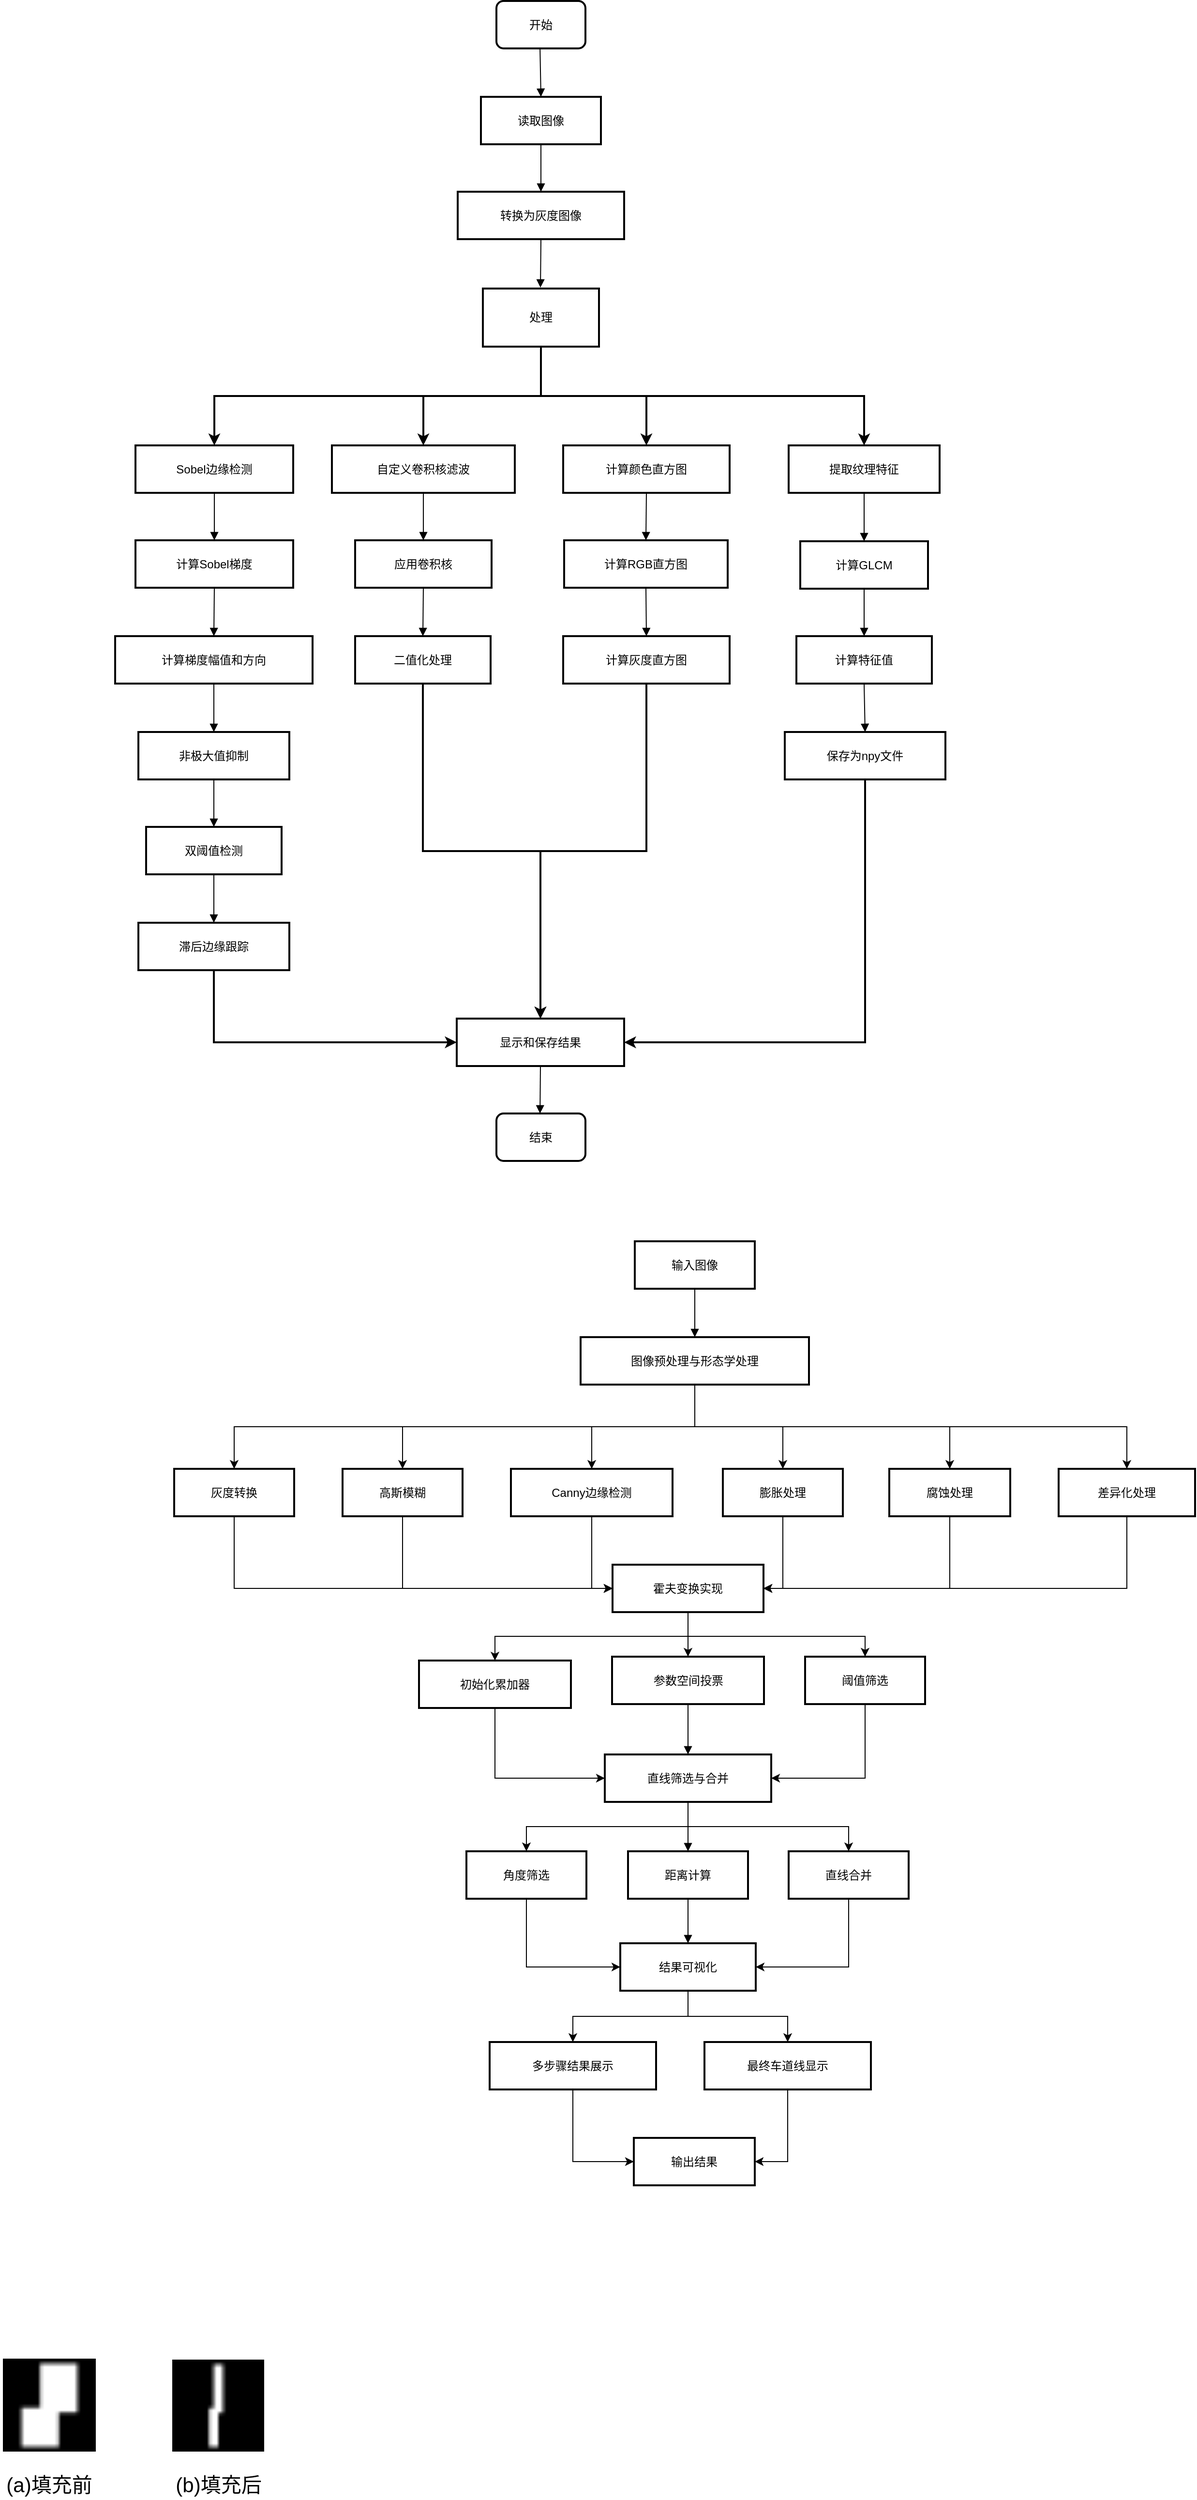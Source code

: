 <mxfile version="25.0.2">
  <diagram name="第 1 页" id="lVf8JcXpgx1kLoaMJHn8">
    <mxGraphModel dx="1418" dy="686" grid="0" gridSize="10" guides="1" tooltips="1" connect="1" arrows="1" fold="1" page="0" pageScale="1" pageWidth="827" pageHeight="1169" math="0" shadow="0">
      <root>
        <mxCell id="0" />
        <mxCell id="1" parent="0" />
        <mxCell id="E30tWj_9abolKKmnTT2v-48" value="开始" style="whiteSpace=wrap;strokeWidth=2;rounded=1;" vertex="1" parent="1">
          <mxGeometry x="414" y="20" width="92" height="49" as="geometry" />
        </mxCell>
        <mxCell id="E30tWj_9abolKKmnTT2v-49" value="读取图像" style="whiteSpace=wrap;strokeWidth=2;" vertex="1" parent="1">
          <mxGeometry x="398" y="119" width="124" height="49" as="geometry" />
        </mxCell>
        <mxCell id="E30tWj_9abolKKmnTT2v-50" value="转换为灰度图像" style="whiteSpace=wrap;strokeWidth=2;" vertex="1" parent="1">
          <mxGeometry x="374" y="217" width="172" height="49" as="geometry" />
        </mxCell>
        <mxCell id="E30tWj_9abolKKmnTT2v-52" value="Sobel边缘检测" style="whiteSpace=wrap;strokeWidth=2;" vertex="1" parent="1">
          <mxGeometry x="41" y="479" width="163" height="49" as="geometry" />
        </mxCell>
        <mxCell id="E30tWj_9abolKKmnTT2v-53" value="计算Sobel梯度" style="whiteSpace=wrap;strokeWidth=2;" vertex="1" parent="1">
          <mxGeometry x="41" y="577" width="163" height="49" as="geometry" />
        </mxCell>
        <mxCell id="E30tWj_9abolKKmnTT2v-54" value="计算梯度幅值和方向" style="whiteSpace=wrap;strokeWidth=2;" vertex="1" parent="1">
          <mxGeometry x="20" y="676" width="204" height="49" as="geometry" />
        </mxCell>
        <mxCell id="E30tWj_9abolKKmnTT2v-55" value="非极大值抑制" style="whiteSpace=wrap;strokeWidth=2;" vertex="1" parent="1">
          <mxGeometry x="44" y="775" width="156" height="49" as="geometry" />
        </mxCell>
        <mxCell id="E30tWj_9abolKKmnTT2v-56" value="双阈值检测" style="whiteSpace=wrap;strokeWidth=2;" vertex="1" parent="1">
          <mxGeometry x="52" y="873" width="140" height="49" as="geometry" />
        </mxCell>
        <mxCell id="E30tWj_9abolKKmnTT2v-99" style="edgeStyle=orthogonalEdgeStyle;rounded=0;orthogonalLoop=1;jettySize=auto;html=1;exitX=0.5;exitY=1;exitDx=0;exitDy=0;entryX=0;entryY=0.5;entryDx=0;entryDy=0;strokeWidth=2;" edge="1" parent="1" source="E30tWj_9abolKKmnTT2v-57" target="E30tWj_9abolKKmnTT2v-68">
          <mxGeometry relative="1" as="geometry" />
        </mxCell>
        <mxCell id="E30tWj_9abolKKmnTT2v-57" value="滞后边缘跟踪" style="whiteSpace=wrap;strokeWidth=2;" vertex="1" parent="1">
          <mxGeometry x="44" y="972" width="156" height="49" as="geometry" />
        </mxCell>
        <mxCell id="E30tWj_9abolKKmnTT2v-58" value="自定义卷积核滤波" style="whiteSpace=wrap;strokeWidth=2;" vertex="1" parent="1">
          <mxGeometry x="244" y="479" width="189" height="49" as="geometry" />
        </mxCell>
        <mxCell id="E30tWj_9abolKKmnTT2v-59" value="应用卷积核" style="whiteSpace=wrap;strokeWidth=2;" vertex="1" parent="1">
          <mxGeometry x="268" y="577" width="141" height="49" as="geometry" />
        </mxCell>
        <mxCell id="E30tWj_9abolKKmnTT2v-100" style="edgeStyle=orthogonalEdgeStyle;rounded=0;orthogonalLoop=1;jettySize=auto;html=1;exitX=0.5;exitY=1;exitDx=0;exitDy=0;entryX=0.5;entryY=0;entryDx=0;entryDy=0;strokeWidth=2;" edge="1" parent="1" source="E30tWj_9abolKKmnTT2v-60" target="E30tWj_9abolKKmnTT2v-68">
          <mxGeometry relative="1" as="geometry" />
        </mxCell>
        <mxCell id="E30tWj_9abolKKmnTT2v-60" value="二值化处理" style="whiteSpace=wrap;strokeWidth=2;" vertex="1" parent="1">
          <mxGeometry x="268" y="676" width="140" height="49" as="geometry" />
        </mxCell>
        <mxCell id="E30tWj_9abolKKmnTT2v-61" value="计算颜色直方图" style="whiteSpace=wrap;strokeWidth=2;" vertex="1" parent="1">
          <mxGeometry x="483" y="479" width="172" height="49" as="geometry" />
        </mxCell>
        <mxCell id="E30tWj_9abolKKmnTT2v-62" value="计算RGB直方图" style="whiteSpace=wrap;strokeWidth=2;" vertex="1" parent="1">
          <mxGeometry x="484" y="577" width="169" height="49" as="geometry" />
        </mxCell>
        <mxCell id="E30tWj_9abolKKmnTT2v-101" style="edgeStyle=orthogonalEdgeStyle;rounded=0;orthogonalLoop=1;jettySize=auto;html=1;exitX=0.5;exitY=1;exitDx=0;exitDy=0;entryX=0.5;entryY=0;entryDx=0;entryDy=0;strokeWidth=2;" edge="1" parent="1" source="E30tWj_9abolKKmnTT2v-63" target="E30tWj_9abolKKmnTT2v-68">
          <mxGeometry relative="1" as="geometry" />
        </mxCell>
        <mxCell id="E30tWj_9abolKKmnTT2v-63" value="计算灰度直方图" style="whiteSpace=wrap;strokeWidth=2;" vertex="1" parent="1">
          <mxGeometry x="483" y="676" width="172" height="49" as="geometry" />
        </mxCell>
        <mxCell id="E30tWj_9abolKKmnTT2v-64" value="提取纹理特征" style="whiteSpace=wrap;strokeWidth=2;" vertex="1" parent="1">
          <mxGeometry x="716" y="479" width="156" height="49" as="geometry" />
        </mxCell>
        <mxCell id="E30tWj_9abolKKmnTT2v-65" value="计算GLCM" style="whiteSpace=wrap;strokeWidth=2;" vertex="1" parent="1">
          <mxGeometry x="728" y="578" width="132" height="49" as="geometry" />
        </mxCell>
        <mxCell id="E30tWj_9abolKKmnTT2v-66" value="计算特征值" style="whiteSpace=wrap;strokeWidth=2;" vertex="1" parent="1">
          <mxGeometry x="724" y="676" width="140" height="49" as="geometry" />
        </mxCell>
        <mxCell id="E30tWj_9abolKKmnTT2v-102" style="edgeStyle=orthogonalEdgeStyle;rounded=0;orthogonalLoop=1;jettySize=auto;html=1;exitX=0.5;exitY=1;exitDx=0;exitDy=0;entryX=1;entryY=0.5;entryDx=0;entryDy=0;strokeWidth=2;" edge="1" parent="1" source="E30tWj_9abolKKmnTT2v-67" target="E30tWj_9abolKKmnTT2v-68">
          <mxGeometry relative="1" as="geometry" />
        </mxCell>
        <mxCell id="E30tWj_9abolKKmnTT2v-67" value="保存为npy文件" style="whiteSpace=wrap;strokeWidth=2;" vertex="1" parent="1">
          <mxGeometry x="712" y="775" width="166" height="49" as="geometry" />
        </mxCell>
        <mxCell id="E30tWj_9abolKKmnTT2v-68" value="显示和保存结果" style="whiteSpace=wrap;strokeWidth=2;" vertex="1" parent="1">
          <mxGeometry x="373" y="1071" width="173" height="49" as="geometry" />
        </mxCell>
        <mxCell id="E30tWj_9abolKKmnTT2v-69" value="结束" style="whiteSpace=wrap;strokeWidth=2;rounded=1;" vertex="1" parent="1">
          <mxGeometry x="414" y="1169" width="92" height="49" as="geometry" />
        </mxCell>
        <mxCell id="E30tWj_9abolKKmnTT2v-70" value="" style="curved=1;startArrow=none;endArrow=block;exitX=0.49;exitY=0.99;entryX=0.5;entryY=-0.01;rounded=0;" edge="1" parent="1" source="E30tWj_9abolKKmnTT2v-48" target="E30tWj_9abolKKmnTT2v-49">
          <mxGeometry relative="1" as="geometry">
            <Array as="points" />
          </mxGeometry>
        </mxCell>
        <mxCell id="E30tWj_9abolKKmnTT2v-71" value="" style="curved=1;startArrow=none;endArrow=block;exitX=0.5;exitY=0.99;entryX=0.5;entryY=0.01;rounded=0;" edge="1" parent="1" source="E30tWj_9abolKKmnTT2v-49" target="E30tWj_9abolKKmnTT2v-50">
          <mxGeometry relative="1" as="geometry">
            <Array as="points" />
          </mxGeometry>
        </mxCell>
        <mxCell id="E30tWj_9abolKKmnTT2v-72" value="" style="curved=1;startArrow=none;endArrow=block;exitX=0.5;exitY=1;entryX=0.5;entryY=0;rounded=0;" edge="1" parent="1" source="E30tWj_9abolKKmnTT2v-50">
          <mxGeometry relative="1" as="geometry">
            <Array as="points" />
            <mxPoint x="459.5" y="316" as="targetPoint" />
          </mxGeometry>
        </mxCell>
        <mxCell id="E30tWj_9abolKKmnTT2v-74" value="" style="curved=1;startArrow=none;endArrow=block;exitX=0.5;exitY=0.99;entryX=0.5;entryY=0.01;rounded=0;" edge="1" parent="1" source="E30tWj_9abolKKmnTT2v-52" target="E30tWj_9abolKKmnTT2v-53">
          <mxGeometry relative="1" as="geometry">
            <Array as="points" />
          </mxGeometry>
        </mxCell>
        <mxCell id="E30tWj_9abolKKmnTT2v-75" value="" style="curved=1;startArrow=none;endArrow=block;exitX=0.5;exitY=1;entryX=0.5;entryY=0;rounded=0;" edge="1" parent="1" source="E30tWj_9abolKKmnTT2v-53" target="E30tWj_9abolKKmnTT2v-54">
          <mxGeometry relative="1" as="geometry">
            <Array as="points" />
          </mxGeometry>
        </mxCell>
        <mxCell id="E30tWj_9abolKKmnTT2v-76" value="" style="curved=1;startArrow=none;endArrow=block;exitX=0.5;exitY=0.99;entryX=0.5;entryY=-0.01;rounded=0;" edge="1" parent="1" source="E30tWj_9abolKKmnTT2v-54" target="E30tWj_9abolKKmnTT2v-55">
          <mxGeometry relative="1" as="geometry">
            <Array as="points" />
          </mxGeometry>
        </mxCell>
        <mxCell id="E30tWj_9abolKKmnTT2v-77" value="" style="curved=1;startArrow=none;endArrow=block;exitX=0.5;exitY=0.99;entryX=0.5;entryY=0.01;rounded=0;" edge="1" parent="1" source="E30tWj_9abolKKmnTT2v-55" target="E30tWj_9abolKKmnTT2v-56">
          <mxGeometry relative="1" as="geometry">
            <Array as="points" />
          </mxGeometry>
        </mxCell>
        <mxCell id="E30tWj_9abolKKmnTT2v-78" value="" style="curved=1;startArrow=none;endArrow=block;exitX=0.5;exitY=1;entryX=0.5;entryY=0;rounded=0;" edge="1" parent="1" source="E30tWj_9abolKKmnTT2v-56" target="E30tWj_9abolKKmnTT2v-57">
          <mxGeometry relative="1" as="geometry">
            <Array as="points" />
          </mxGeometry>
        </mxCell>
        <mxCell id="E30tWj_9abolKKmnTT2v-80" value="" style="curved=1;startArrow=none;endArrow=block;exitX=0.5;exitY=0.99;entryX=0.5;entryY=0.01;rounded=0;" edge="1" parent="1" source="E30tWj_9abolKKmnTT2v-58" target="E30tWj_9abolKKmnTT2v-59">
          <mxGeometry relative="1" as="geometry">
            <Array as="points" />
          </mxGeometry>
        </mxCell>
        <mxCell id="E30tWj_9abolKKmnTT2v-81" value="" style="curved=1;startArrow=none;endArrow=block;exitX=0.5;exitY=1;entryX=0.5;entryY=0;rounded=0;" edge="1" parent="1" source="E30tWj_9abolKKmnTT2v-59" target="E30tWj_9abolKKmnTT2v-60">
          <mxGeometry relative="1" as="geometry">
            <Array as="points" />
          </mxGeometry>
        </mxCell>
        <mxCell id="E30tWj_9abolKKmnTT2v-83" value="" style="curved=1;startArrow=none;endArrow=block;exitX=0.5;exitY=0.99;entryX=0.5;entryY=0.01;rounded=0;" edge="1" parent="1" source="E30tWj_9abolKKmnTT2v-61" target="E30tWj_9abolKKmnTT2v-62">
          <mxGeometry relative="1" as="geometry">
            <Array as="points" />
          </mxGeometry>
        </mxCell>
        <mxCell id="E30tWj_9abolKKmnTT2v-84" value="" style="curved=1;startArrow=none;endArrow=block;exitX=0.5;exitY=1;entryX=0.5;entryY=0;rounded=0;" edge="1" parent="1" source="E30tWj_9abolKKmnTT2v-62" target="E30tWj_9abolKKmnTT2v-63">
          <mxGeometry relative="1" as="geometry">
            <Array as="points" />
          </mxGeometry>
        </mxCell>
        <mxCell id="E30tWj_9abolKKmnTT2v-86" value="" style="curved=1;startArrow=none;endArrow=block;exitX=0.5;exitY=0.99;entryX=0.5;entryY=-0.01;rounded=0;" edge="1" parent="1" source="E30tWj_9abolKKmnTT2v-64" target="E30tWj_9abolKKmnTT2v-65">
          <mxGeometry relative="1" as="geometry">
            <Array as="points" />
          </mxGeometry>
        </mxCell>
        <mxCell id="E30tWj_9abolKKmnTT2v-87" value="" style="curved=1;startArrow=none;endArrow=block;exitX=0.5;exitY=0.99;entryX=0.5;entryY=0.01;rounded=0;" edge="1" parent="1" source="E30tWj_9abolKKmnTT2v-65" target="E30tWj_9abolKKmnTT2v-66">
          <mxGeometry relative="1" as="geometry">
            <Array as="points" />
          </mxGeometry>
        </mxCell>
        <mxCell id="E30tWj_9abolKKmnTT2v-88" value="" style="curved=1;startArrow=none;endArrow=block;exitX=0.5;exitY=1;entryX=0.5;entryY=0;rounded=0;" edge="1" parent="1" source="E30tWj_9abolKKmnTT2v-66" target="E30tWj_9abolKKmnTT2v-67">
          <mxGeometry relative="1" as="geometry">
            <Array as="points" />
          </mxGeometry>
        </mxCell>
        <mxCell id="E30tWj_9abolKKmnTT2v-93" value="" style="curved=1;startArrow=none;endArrow=block;exitX=0.5;exitY=0.99;entryX=0.49;entryY=0.01;rounded=0;" edge="1" parent="1" source="E30tWj_9abolKKmnTT2v-68" target="E30tWj_9abolKKmnTT2v-69">
          <mxGeometry relative="1" as="geometry">
            <Array as="points" />
          </mxGeometry>
        </mxCell>
        <mxCell id="E30tWj_9abolKKmnTT2v-95" style="edgeStyle=orthogonalEdgeStyle;rounded=0;orthogonalLoop=1;jettySize=auto;html=1;exitX=0.5;exitY=1;exitDx=0;exitDy=0;strokeWidth=2;" edge="1" parent="1" source="E30tWj_9abolKKmnTT2v-94" target="E30tWj_9abolKKmnTT2v-52">
          <mxGeometry relative="1" as="geometry" />
        </mxCell>
        <mxCell id="E30tWj_9abolKKmnTT2v-96" style="edgeStyle=orthogonalEdgeStyle;rounded=0;orthogonalLoop=1;jettySize=auto;html=1;exitX=0.5;exitY=1;exitDx=0;exitDy=0;strokeWidth=2;" edge="1" parent="1" source="E30tWj_9abolKKmnTT2v-94" target="E30tWj_9abolKKmnTT2v-58">
          <mxGeometry relative="1" as="geometry" />
        </mxCell>
        <mxCell id="E30tWj_9abolKKmnTT2v-97" style="edgeStyle=orthogonalEdgeStyle;rounded=0;orthogonalLoop=1;jettySize=auto;html=1;exitX=0.5;exitY=1;exitDx=0;exitDy=0;strokeWidth=2;" edge="1" parent="1" source="E30tWj_9abolKKmnTT2v-94" target="E30tWj_9abolKKmnTT2v-61">
          <mxGeometry relative="1" as="geometry" />
        </mxCell>
        <mxCell id="E30tWj_9abolKKmnTT2v-98" style="edgeStyle=orthogonalEdgeStyle;rounded=0;orthogonalLoop=1;jettySize=auto;html=1;exitX=0.5;exitY=1;exitDx=0;exitDy=0;strokeWidth=2;" edge="1" parent="1" source="E30tWj_9abolKKmnTT2v-94" target="E30tWj_9abolKKmnTT2v-64">
          <mxGeometry relative="1" as="geometry" />
        </mxCell>
        <mxCell id="E30tWj_9abolKKmnTT2v-94" value="处理" style="rounded=0;whiteSpace=wrap;html=1;strokeWidth=2;" vertex="1" parent="1">
          <mxGeometry x="400" y="317" width="120" height="60" as="geometry" />
        </mxCell>
        <mxCell id="E30tWj_9abolKKmnTT2v-103" value="输入图像" style="whiteSpace=wrap;strokeWidth=2;" vertex="1" parent="1">
          <mxGeometry x="557" y="1301" width="124" height="49" as="geometry" />
        </mxCell>
        <mxCell id="E30tWj_9abolKKmnTT2v-152" style="edgeStyle=orthogonalEdgeStyle;rounded=0;orthogonalLoop=1;jettySize=auto;html=1;exitX=0.5;exitY=1;exitDx=0;exitDy=0;entryX=0.5;entryY=0;entryDx=0;entryDy=0;" edge="1" parent="1" source="E30tWj_9abolKKmnTT2v-104" target="E30tWj_9abolKKmnTT2v-105">
          <mxGeometry relative="1" as="geometry" />
        </mxCell>
        <mxCell id="E30tWj_9abolKKmnTT2v-153" style="edgeStyle=orthogonalEdgeStyle;rounded=0;orthogonalLoop=1;jettySize=auto;html=1;exitX=0.5;exitY=1;exitDx=0;exitDy=0;entryX=0.5;entryY=0;entryDx=0;entryDy=0;" edge="1" parent="1" source="E30tWj_9abolKKmnTT2v-104" target="E30tWj_9abolKKmnTT2v-106">
          <mxGeometry relative="1" as="geometry" />
        </mxCell>
        <mxCell id="E30tWj_9abolKKmnTT2v-154" style="edgeStyle=orthogonalEdgeStyle;rounded=0;orthogonalLoop=1;jettySize=auto;html=1;exitX=0.5;exitY=1;exitDx=0;exitDy=0;" edge="1" parent="1" source="E30tWj_9abolKKmnTT2v-104" target="E30tWj_9abolKKmnTT2v-107">
          <mxGeometry relative="1" as="geometry" />
        </mxCell>
        <mxCell id="E30tWj_9abolKKmnTT2v-155" style="edgeStyle=orthogonalEdgeStyle;rounded=0;orthogonalLoop=1;jettySize=auto;html=1;exitX=0.5;exitY=1;exitDx=0;exitDy=0;" edge="1" parent="1" source="E30tWj_9abolKKmnTT2v-104" target="E30tWj_9abolKKmnTT2v-108">
          <mxGeometry relative="1" as="geometry" />
        </mxCell>
        <mxCell id="E30tWj_9abolKKmnTT2v-156" style="edgeStyle=orthogonalEdgeStyle;rounded=0;orthogonalLoop=1;jettySize=auto;html=1;exitX=0.5;exitY=1;exitDx=0;exitDy=0;" edge="1" parent="1" source="E30tWj_9abolKKmnTT2v-104" target="E30tWj_9abolKKmnTT2v-109">
          <mxGeometry relative="1" as="geometry" />
        </mxCell>
        <mxCell id="E30tWj_9abolKKmnTT2v-157" style="edgeStyle=orthogonalEdgeStyle;rounded=0;orthogonalLoop=1;jettySize=auto;html=1;exitX=0.5;exitY=1;exitDx=0;exitDy=0;" edge="1" parent="1" source="E30tWj_9abolKKmnTT2v-104" target="E30tWj_9abolKKmnTT2v-110">
          <mxGeometry relative="1" as="geometry" />
        </mxCell>
        <mxCell id="E30tWj_9abolKKmnTT2v-104" value="图像预处理与形态学处理" style="whiteSpace=wrap;strokeWidth=2;" vertex="1" parent="1">
          <mxGeometry x="501" y="1400" width="236" height="49" as="geometry" />
        </mxCell>
        <mxCell id="E30tWj_9abolKKmnTT2v-158" style="edgeStyle=orthogonalEdgeStyle;rounded=0;orthogonalLoop=1;jettySize=auto;html=1;exitX=0.5;exitY=1;exitDx=0;exitDy=0;entryX=0;entryY=0.5;entryDx=0;entryDy=0;" edge="1" parent="1" source="E30tWj_9abolKKmnTT2v-105" target="E30tWj_9abolKKmnTT2v-111">
          <mxGeometry relative="1" as="geometry" />
        </mxCell>
        <mxCell id="E30tWj_9abolKKmnTT2v-105" value="灰度转换" style="whiteSpace=wrap;strokeWidth=2;" vertex="1" parent="1">
          <mxGeometry x="81" y="1536" width="124" height="49" as="geometry" />
        </mxCell>
        <mxCell id="E30tWj_9abolKKmnTT2v-159" style="edgeStyle=orthogonalEdgeStyle;rounded=0;orthogonalLoop=1;jettySize=auto;html=1;exitX=0.5;exitY=1;exitDx=0;exitDy=0;entryX=0;entryY=0.5;entryDx=0;entryDy=0;" edge="1" parent="1" source="E30tWj_9abolKKmnTT2v-106" target="E30tWj_9abolKKmnTT2v-111">
          <mxGeometry relative="1" as="geometry" />
        </mxCell>
        <mxCell id="E30tWj_9abolKKmnTT2v-106" value="高斯模糊" style="whiteSpace=wrap;strokeWidth=2;" vertex="1" parent="1">
          <mxGeometry x="255" y="1536" width="124" height="49" as="geometry" />
        </mxCell>
        <mxCell id="E30tWj_9abolKKmnTT2v-161" style="edgeStyle=orthogonalEdgeStyle;rounded=0;orthogonalLoop=1;jettySize=auto;html=1;exitX=0.5;exitY=1;exitDx=0;exitDy=0;entryX=0;entryY=0.5;entryDx=0;entryDy=0;" edge="1" parent="1" source="E30tWj_9abolKKmnTT2v-107" target="E30tWj_9abolKKmnTT2v-111">
          <mxGeometry relative="1" as="geometry" />
        </mxCell>
        <mxCell id="E30tWj_9abolKKmnTT2v-107" value="Canny边缘检测" style="whiteSpace=wrap;strokeWidth=2;" vertex="1" parent="1">
          <mxGeometry x="429" y="1536" width="167" height="49" as="geometry" />
        </mxCell>
        <mxCell id="E30tWj_9abolKKmnTT2v-162" style="edgeStyle=orthogonalEdgeStyle;rounded=0;orthogonalLoop=1;jettySize=auto;html=1;exitX=0.5;exitY=1;exitDx=0;exitDy=0;entryX=1;entryY=0.5;entryDx=0;entryDy=0;" edge="1" parent="1" source="E30tWj_9abolKKmnTT2v-108" target="E30tWj_9abolKKmnTT2v-111">
          <mxGeometry relative="1" as="geometry" />
        </mxCell>
        <mxCell id="E30tWj_9abolKKmnTT2v-108" value="膨胀处理" style="whiteSpace=wrap;strokeWidth=2;" vertex="1" parent="1">
          <mxGeometry x="648" y="1536" width="124" height="49" as="geometry" />
        </mxCell>
        <mxCell id="E30tWj_9abolKKmnTT2v-163" style="edgeStyle=orthogonalEdgeStyle;rounded=0;orthogonalLoop=1;jettySize=auto;html=1;exitX=0.5;exitY=1;exitDx=0;exitDy=0;entryX=1;entryY=0.5;entryDx=0;entryDy=0;" edge="1" parent="1" source="E30tWj_9abolKKmnTT2v-109" target="E30tWj_9abolKKmnTT2v-111">
          <mxGeometry relative="1" as="geometry" />
        </mxCell>
        <mxCell id="E30tWj_9abolKKmnTT2v-109" value="腐蚀处理" style="whiteSpace=wrap;strokeWidth=2;" vertex="1" parent="1">
          <mxGeometry x="820" y="1536" width="125" height="49" as="geometry" />
        </mxCell>
        <mxCell id="E30tWj_9abolKKmnTT2v-164" style="edgeStyle=orthogonalEdgeStyle;rounded=0;orthogonalLoop=1;jettySize=auto;html=1;exitX=0.5;exitY=1;exitDx=0;exitDy=0;entryX=1;entryY=0.5;entryDx=0;entryDy=0;" edge="1" parent="1" source="E30tWj_9abolKKmnTT2v-110" target="E30tWj_9abolKKmnTT2v-111">
          <mxGeometry relative="1" as="geometry" />
        </mxCell>
        <mxCell id="E30tWj_9abolKKmnTT2v-110" value="差异化处理" style="whiteSpace=wrap;strokeWidth=2;" vertex="1" parent="1">
          <mxGeometry x="995" y="1536" width="141" height="49" as="geometry" />
        </mxCell>
        <mxCell id="E30tWj_9abolKKmnTT2v-165" style="edgeStyle=orthogonalEdgeStyle;rounded=0;orthogonalLoop=1;jettySize=auto;html=1;exitX=0.5;exitY=1;exitDx=0;exitDy=0;entryX=0.5;entryY=0;entryDx=0;entryDy=0;" edge="1" parent="1" source="E30tWj_9abolKKmnTT2v-111" target="E30tWj_9abolKKmnTT2v-113">
          <mxGeometry relative="1" as="geometry" />
        </mxCell>
        <mxCell id="E30tWj_9abolKKmnTT2v-166" style="edgeStyle=orthogonalEdgeStyle;rounded=0;orthogonalLoop=1;jettySize=auto;html=1;exitX=0.5;exitY=1;exitDx=0;exitDy=0;entryX=0.5;entryY=0;entryDx=0;entryDy=0;" edge="1" parent="1" source="E30tWj_9abolKKmnTT2v-111" target="E30tWj_9abolKKmnTT2v-112">
          <mxGeometry relative="1" as="geometry" />
        </mxCell>
        <mxCell id="E30tWj_9abolKKmnTT2v-167" style="edgeStyle=orthogonalEdgeStyle;rounded=0;orthogonalLoop=1;jettySize=auto;html=1;exitX=0.5;exitY=1;exitDx=0;exitDy=0;" edge="1" parent="1" source="E30tWj_9abolKKmnTT2v-111" target="E30tWj_9abolKKmnTT2v-114">
          <mxGeometry relative="1" as="geometry">
            <Array as="points">
              <mxPoint x="612" y="1709" />
              <mxPoint x="795" y="1709" />
            </Array>
          </mxGeometry>
        </mxCell>
        <mxCell id="E30tWj_9abolKKmnTT2v-111" value="霍夫变换实现" style="whiteSpace=wrap;strokeWidth=2;" vertex="1" parent="1">
          <mxGeometry x="534" y="1635" width="156" height="49" as="geometry" />
        </mxCell>
        <mxCell id="E30tWj_9abolKKmnTT2v-168" style="edgeStyle=orthogonalEdgeStyle;rounded=0;orthogonalLoop=1;jettySize=auto;html=1;exitX=0.5;exitY=1;exitDx=0;exitDy=0;entryX=0;entryY=0.5;entryDx=0;entryDy=0;" edge="1" parent="1" source="E30tWj_9abolKKmnTT2v-112" target="E30tWj_9abolKKmnTT2v-115">
          <mxGeometry relative="1" as="geometry" />
        </mxCell>
        <mxCell id="E30tWj_9abolKKmnTT2v-112" value="初始化累加器" style="whiteSpace=wrap;strokeWidth=2;" vertex="1" parent="1">
          <mxGeometry x="334" y="1734" width="157" height="49" as="geometry" />
        </mxCell>
        <mxCell id="E30tWj_9abolKKmnTT2v-113" value="参数空间投票" style="whiteSpace=wrap;strokeWidth=2;" vertex="1" parent="1">
          <mxGeometry x="533.5" y="1730" width="157" height="49" as="geometry" />
        </mxCell>
        <mxCell id="E30tWj_9abolKKmnTT2v-169" style="edgeStyle=orthogonalEdgeStyle;rounded=0;orthogonalLoop=1;jettySize=auto;html=1;exitX=0.5;exitY=1;exitDx=0;exitDy=0;entryX=1;entryY=0.5;entryDx=0;entryDy=0;" edge="1" parent="1" source="E30tWj_9abolKKmnTT2v-114" target="E30tWj_9abolKKmnTT2v-115">
          <mxGeometry relative="1" as="geometry" />
        </mxCell>
        <mxCell id="E30tWj_9abolKKmnTT2v-114" value="阈值筛选" style="whiteSpace=wrap;strokeWidth=2;" vertex="1" parent="1">
          <mxGeometry x="733" y="1730" width="124" height="49" as="geometry" />
        </mxCell>
        <mxCell id="E30tWj_9abolKKmnTT2v-170" style="edgeStyle=orthogonalEdgeStyle;rounded=0;orthogonalLoop=1;jettySize=auto;html=1;exitX=0.5;exitY=1;exitDx=0;exitDy=0;entryX=0.5;entryY=0;entryDx=0;entryDy=0;" edge="1" parent="1" source="E30tWj_9abolKKmnTT2v-115" target="E30tWj_9abolKKmnTT2v-116">
          <mxGeometry relative="1" as="geometry" />
        </mxCell>
        <mxCell id="E30tWj_9abolKKmnTT2v-171" style="edgeStyle=orthogonalEdgeStyle;rounded=0;orthogonalLoop=1;jettySize=auto;html=1;exitX=0.5;exitY=1;exitDx=0;exitDy=0;" edge="1" parent="1" source="E30tWj_9abolKKmnTT2v-115" target="E30tWj_9abolKKmnTT2v-118">
          <mxGeometry relative="1" as="geometry" />
        </mxCell>
        <mxCell id="E30tWj_9abolKKmnTT2v-115" value="直线筛选与合并" style="whiteSpace=wrap;strokeWidth=2;" vertex="1" parent="1">
          <mxGeometry x="526" y="1831" width="172" height="49" as="geometry" />
        </mxCell>
        <mxCell id="E30tWj_9abolKKmnTT2v-172" style="edgeStyle=orthogonalEdgeStyle;rounded=0;orthogonalLoop=1;jettySize=auto;html=1;exitX=0.5;exitY=1;exitDx=0;exitDy=0;entryX=0;entryY=0.5;entryDx=0;entryDy=0;" edge="1" parent="1" source="E30tWj_9abolKKmnTT2v-116" target="E30tWj_9abolKKmnTT2v-119">
          <mxGeometry relative="1" as="geometry" />
        </mxCell>
        <mxCell id="E30tWj_9abolKKmnTT2v-116" value="角度筛选" style="whiteSpace=wrap;strokeWidth=2;" vertex="1" parent="1">
          <mxGeometry x="383" y="1931" width="124" height="49" as="geometry" />
        </mxCell>
        <mxCell id="E30tWj_9abolKKmnTT2v-117" value="距离计算" style="whiteSpace=wrap;strokeWidth=2;" vertex="1" parent="1">
          <mxGeometry x="550" y="1931" width="124" height="49" as="geometry" />
        </mxCell>
        <mxCell id="E30tWj_9abolKKmnTT2v-173" style="edgeStyle=orthogonalEdgeStyle;rounded=0;orthogonalLoop=1;jettySize=auto;html=1;exitX=0.5;exitY=1;exitDx=0;exitDy=0;entryX=1;entryY=0.5;entryDx=0;entryDy=0;" edge="1" parent="1" source="E30tWj_9abolKKmnTT2v-118" target="E30tWj_9abolKKmnTT2v-119">
          <mxGeometry relative="1" as="geometry" />
        </mxCell>
        <mxCell id="E30tWj_9abolKKmnTT2v-118" value="直线合并" style="whiteSpace=wrap;strokeWidth=2;" vertex="1" parent="1">
          <mxGeometry x="716" y="1931" width="124" height="49" as="geometry" />
        </mxCell>
        <mxCell id="E30tWj_9abolKKmnTT2v-174" style="edgeStyle=orthogonalEdgeStyle;rounded=0;orthogonalLoop=1;jettySize=auto;html=1;exitX=0.5;exitY=1;exitDx=0;exitDy=0;" edge="1" parent="1" source="E30tWj_9abolKKmnTT2v-119" target="E30tWj_9abolKKmnTT2v-120">
          <mxGeometry relative="1" as="geometry" />
        </mxCell>
        <mxCell id="E30tWj_9abolKKmnTT2v-175" style="edgeStyle=orthogonalEdgeStyle;rounded=0;orthogonalLoop=1;jettySize=auto;html=1;exitX=0.5;exitY=1;exitDx=0;exitDy=0;" edge="1" parent="1" source="E30tWj_9abolKKmnTT2v-119" target="E30tWj_9abolKKmnTT2v-121">
          <mxGeometry relative="1" as="geometry" />
        </mxCell>
        <mxCell id="E30tWj_9abolKKmnTT2v-119" value="结果可视化" style="whiteSpace=wrap;strokeWidth=2;" vertex="1" parent="1">
          <mxGeometry x="542" y="2026" width="140" height="49" as="geometry" />
        </mxCell>
        <mxCell id="E30tWj_9abolKKmnTT2v-176" style="edgeStyle=orthogonalEdgeStyle;rounded=0;orthogonalLoop=1;jettySize=auto;html=1;exitX=0.5;exitY=1;exitDx=0;exitDy=0;entryX=0;entryY=0.5;entryDx=0;entryDy=0;" edge="1" parent="1" source="E30tWj_9abolKKmnTT2v-120" target="E30tWj_9abolKKmnTT2v-122">
          <mxGeometry relative="1" as="geometry" />
        </mxCell>
        <mxCell id="E30tWj_9abolKKmnTT2v-120" value="多步骤结果展示" style="whiteSpace=wrap;strokeWidth=2;" vertex="1" parent="1">
          <mxGeometry x="407" y="2128" width="172" height="49" as="geometry" />
        </mxCell>
        <mxCell id="E30tWj_9abolKKmnTT2v-177" style="edgeStyle=orthogonalEdgeStyle;rounded=0;orthogonalLoop=1;jettySize=auto;html=1;exitX=0.5;exitY=1;exitDx=0;exitDy=0;entryX=1;entryY=0.5;entryDx=0;entryDy=0;" edge="1" parent="1" source="E30tWj_9abolKKmnTT2v-121" target="E30tWj_9abolKKmnTT2v-122">
          <mxGeometry relative="1" as="geometry" />
        </mxCell>
        <mxCell id="E30tWj_9abolKKmnTT2v-121" value="最终车道线显示" style="whiteSpace=wrap;strokeWidth=2;" vertex="1" parent="1">
          <mxGeometry x="629" y="2128" width="172" height="49" as="geometry" />
        </mxCell>
        <mxCell id="E30tWj_9abolKKmnTT2v-122" value="输出结果" style="whiteSpace=wrap;strokeWidth=2;" vertex="1" parent="1">
          <mxGeometry x="556" y="2227" width="125" height="49" as="geometry" />
        </mxCell>
        <mxCell id="E30tWj_9abolKKmnTT2v-123" value="" style="curved=1;startArrow=none;endArrow=block;exitX=0.5;exitY=0.99;entryX=0.5;entryY=-0.01;rounded=0;" edge="1" parent="1" source="E30tWj_9abolKKmnTT2v-103" target="E30tWj_9abolKKmnTT2v-104">
          <mxGeometry relative="1" as="geometry">
            <Array as="points" />
          </mxGeometry>
        </mxCell>
        <mxCell id="E30tWj_9abolKKmnTT2v-140" value="" style="curved=1;startArrow=none;endArrow=block;exitX=0.5;exitY=0.99;entryX=0.5;entryY=0.01;rounded=0;" edge="1" parent="1" source="E30tWj_9abolKKmnTT2v-113" target="E30tWj_9abolKKmnTT2v-115">
          <mxGeometry relative="1" as="geometry">
            <Array as="points" />
          </mxGeometry>
        </mxCell>
        <mxCell id="E30tWj_9abolKKmnTT2v-143" value="" style="curved=1;startArrow=none;endArrow=block;exitX=0.5;exitY=1;entryX=0.5;entryY=0;rounded=0;" edge="1" parent="1" source="E30tWj_9abolKKmnTT2v-115" target="E30tWj_9abolKKmnTT2v-117">
          <mxGeometry relative="1" as="geometry">
            <Array as="points" />
          </mxGeometry>
        </mxCell>
        <mxCell id="E30tWj_9abolKKmnTT2v-146" value="" style="curved=1;startArrow=none;endArrow=block;exitX=0.5;exitY=0.99;entryX=0.5;entryY=-0.01;rounded=0;" edge="1" parent="1" source="E30tWj_9abolKKmnTT2v-117" target="E30tWj_9abolKKmnTT2v-119">
          <mxGeometry relative="1" as="geometry">
            <Array as="points" />
          </mxGeometry>
        </mxCell>
        <mxCell id="E30tWj_9abolKKmnTT2v-392" value="" style="shape=image;verticalLabelPosition=bottom;labelBackgroundColor=default;verticalAlign=top;aspect=fixed;imageAspect=0;image=data:image/png,iVBORw0KGgoAAAANSUhEUgAAABwAAAAcCAAAAABXZoBIAAAAzklEQVQoFX3BsU0gMAyG0e+fg/5En4g5boPr4oJ5QIqnYA6U9NdRUbEETuFYNLwnfiHK8wPp7Z0gymokc4Ioq5HMCaKsRjIniLIayZwgymokc4Ioq5HMCaKsRjIniLIayZwgymokc4Ioq5HMCaKsRjIniLIayZwgjodHwusfkjlBHGPykzlBHGOS/v8jfHwRxDEmaXcucYxJ2p1LHGOSducSx5ik3bnEMSZpdy5xjEnanUscY5J25xLHmKTducQxJml3LnE8/SV9vnCJX3wDBtg2HRWox38AAAAASUVORK5CYII=;" vertex="1" parent="1">
          <mxGeometry x="-96" y="2455" width="96" height="96" as="geometry" />
        </mxCell>
        <mxCell id="E30tWj_9abolKKmnTT2v-393" value="" style="shape=image;verticalLabelPosition=bottom;labelBackgroundColor=default;verticalAlign=top;aspect=fixed;imageAspect=0;image=data:image/png,iVBORw0KGgoAAAANSUhEUgAAABwAAAAcCAAAAABXZoBIAAAAoklEQVQoFX3BMVEFQBBEwTc6kHFVHxuEKNgNiEhxsqsCHdR5QAAmCGei3y2eEOHxxvcPJkINvZgINfRiItTQi4lQQy8mQg29mAg19GIi1NCLiVBDLyZCDb2YCDX0YiLU0IuJUEMvJuzx/kkvJuwe6MWE3cPr7x8m7B5EEnYPIgm7B5GE3YNIwu5BJGH3IJKwexBJ2D2IJOweRBL28cIXSTzxDzGaKx0QHY6XAAAAAElFTkSuQmCC;" vertex="1" parent="1">
          <mxGeometry x="79" y="2456" width="95" height="95" as="geometry" />
        </mxCell>
        <mxCell id="E30tWj_9abolKKmnTT2v-394" value="(a)填充前" style="text;html=1;align=center;verticalAlign=middle;whiteSpace=wrap;rounded=0;fontSize=21;" vertex="1" parent="1">
          <mxGeometry x="-99" y="2570" width="102" height="30" as="geometry" />
        </mxCell>
        <mxCell id="E30tWj_9abolKKmnTT2v-395" value="(b)填充后" style="text;html=1;align=center;verticalAlign=middle;whiteSpace=wrap;rounded=0;fontSize=21;" vertex="1" parent="1">
          <mxGeometry x="75.5" y="2570" width="102" height="30" as="geometry" />
        </mxCell>
      </root>
    </mxGraphModel>
  </diagram>
</mxfile>
